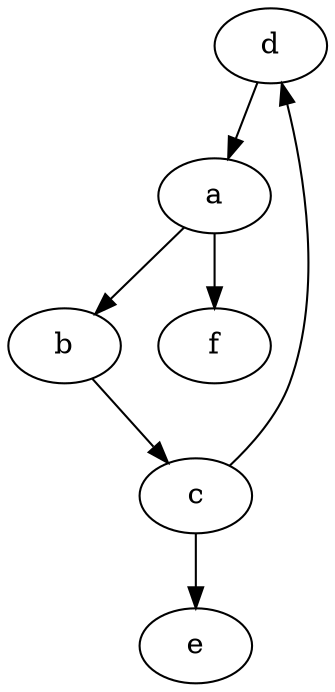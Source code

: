 digraph "summary" {
  "d"                                  -> "a";
  "c"                                  -> "d";
  "c"                                  -> "e";
  "a"                                  -> "b";
  "a"                                  -> "f";
  "b"                                  -> "c";
}
